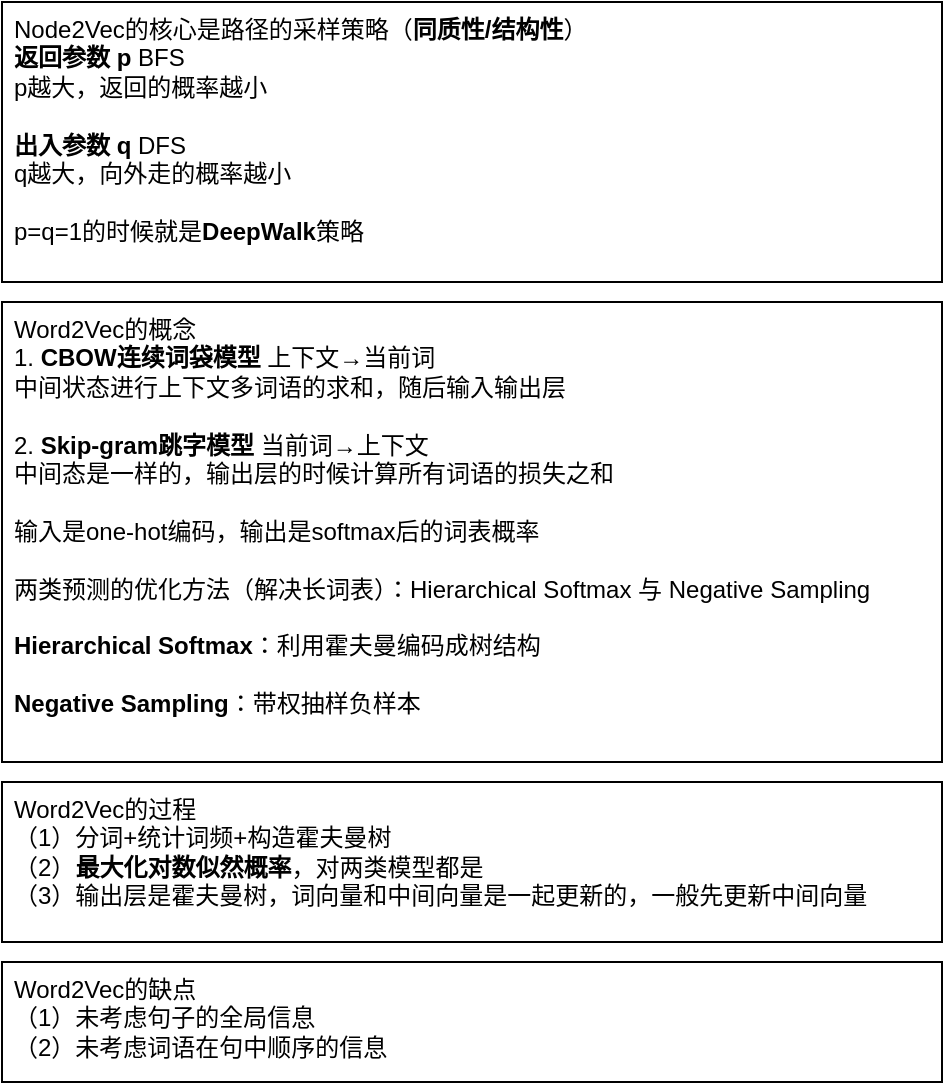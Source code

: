 <mxfile version="24.7.6">
  <diagram name="第 1 页" id="zDOgWTLFwLM5gEDVrxWN">
    <mxGraphModel dx="1786" dy="757" grid="1" gridSize="10" guides="1" tooltips="1" connect="1" arrows="1" fold="1" page="0" pageScale="1" pageWidth="827" pageHeight="1169" math="0" shadow="0">
      <root>
        <mxCell id="0" />
        <mxCell id="1" parent="0" />
        <mxCell id="E42auruJM5JTtXHaCHzA-1" value="&lt;div&gt;Node2Vec的核心是路径的采样策略（&lt;b&gt;同质性/结构性&lt;/b&gt;）&lt;/div&gt;&lt;b&gt;返回参数 p&lt;/b&gt; BFS&lt;div&gt;p越大，返回的概率越小&lt;br&gt;&lt;div&gt;&lt;br&gt;&lt;/div&gt;&lt;div&gt;&lt;b&gt;出入参数 q&lt;/b&gt; DFS&lt;/div&gt;&lt;/div&gt;&lt;div&gt;q越大，向外走的概率越小&lt;/div&gt;&lt;div&gt;&lt;br&gt;&lt;/div&gt;&lt;div&gt;p=q=1的时候就是&lt;b&gt;DeepWalk&lt;/b&gt;策略&lt;/div&gt;" style="rounded=0;whiteSpace=wrap;html=1;align=left;verticalAlign=top;spacingLeft=4;" parent="1" vertex="1">
          <mxGeometry x="-300" y="260" width="470" height="140" as="geometry" />
        </mxCell>
        <mxCell id="E42auruJM5JTtXHaCHzA-3" value="Word2Vec的概念&amp;nbsp;&lt;div&gt;1. &lt;b&gt;CBOW连续词袋模型&lt;/b&gt; 上下文→当前词&lt;/div&gt;&lt;div&gt;中间状态进行上下文多词语的求和，随后输入输出层&lt;/div&gt;&lt;div&gt;&lt;br&gt;&lt;/div&gt;&lt;div&gt;2. &lt;b&gt;Skip-gram跳字模型&lt;/b&gt; 当前词→上下文&lt;/div&gt;&lt;div&gt;中间态是一样的，输出层的时候计算所有词语的损失之和&lt;/div&gt;&lt;div&gt;&lt;br&gt;&lt;/div&gt;&lt;div&gt;输入是one-hot编码，输出是softmax后的词表概率&lt;/div&gt;&lt;div&gt;&lt;br&gt;&lt;/div&gt;&lt;div&gt;两类预测的优化方法（解决长词表）：Hierarchical Softmax 与 Negative Sampling&lt;/div&gt;&lt;div&gt;&lt;br&gt;&lt;/div&gt;&lt;div&gt;&lt;b&gt;Hierarchical Softmax&lt;/b&gt;：利用霍夫曼编码成树结构&lt;br&gt;&lt;/div&gt;&lt;div&gt;&lt;br&gt;&lt;/div&gt;&lt;div&gt;&lt;b&gt;Negative Sampling&lt;/b&gt;：带权抽样负样本&lt;br&gt;&lt;/div&gt;" style="rounded=0;whiteSpace=wrap;html=1;align=left;verticalAlign=top;spacingLeft=4;" parent="1" vertex="1">
          <mxGeometry x="-300" y="410" width="470" height="230" as="geometry" />
        </mxCell>
        <mxCell id="E42auruJM5JTtXHaCHzA-4" value="Word2Vec的过程&lt;div&gt;（1）分词+统计词频+构造霍夫曼树&lt;/div&gt;&lt;div&gt;（2）&lt;b&gt;最大化对数似然概率&lt;/b&gt;，对两类模型都是&lt;/div&gt;&lt;div&gt;（3）输出层是霍夫曼树，词向量和中间向量是一起更新的，一般先更新中间向量&amp;nbsp;&lt;/div&gt;" style="rounded=0;whiteSpace=wrap;html=1;align=left;verticalAlign=top;spacingLeft=4;" parent="1" vertex="1">
          <mxGeometry x="-300" y="650" width="470" height="80" as="geometry" />
        </mxCell>
        <mxCell id="E42auruJM5JTtXHaCHzA-5" value="Word2Vec的缺点&lt;div&gt;（1）未考虑句子的全局信息&lt;/div&gt;&lt;div&gt;（2）未考虑词语在句中顺序的信息&lt;/div&gt;" style="rounded=0;whiteSpace=wrap;html=1;align=left;verticalAlign=top;spacingLeft=4;" parent="1" vertex="1">
          <mxGeometry x="-300" y="740" width="470" height="60" as="geometry" />
        </mxCell>
      </root>
    </mxGraphModel>
  </diagram>
</mxfile>
